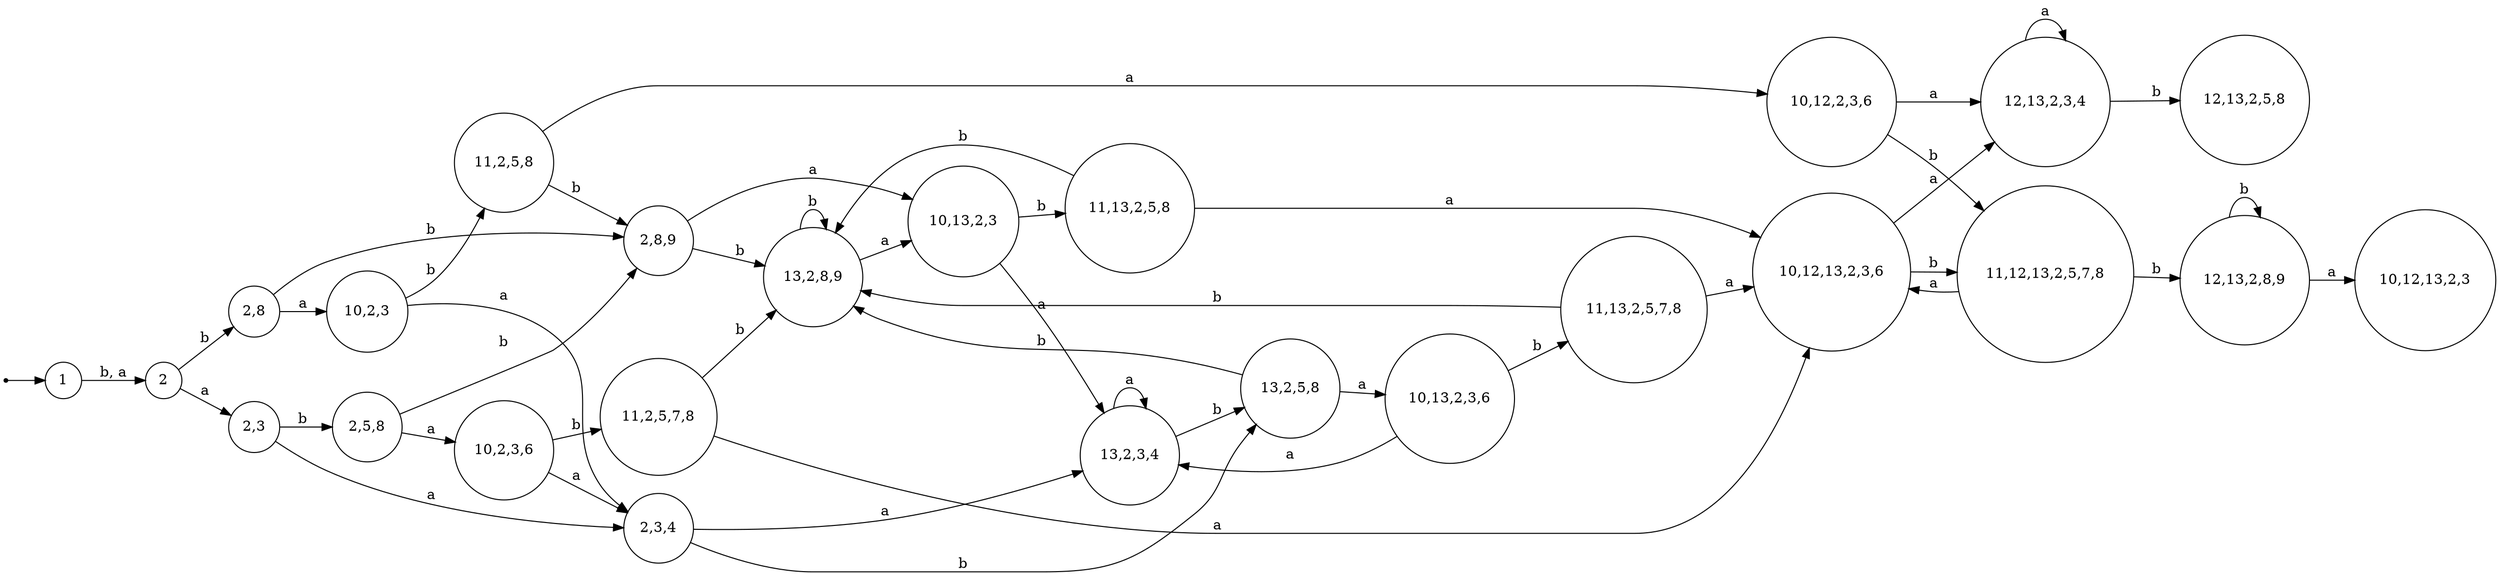 digraph "NFA to DFA" {
	graph [rankdir=LR]
	node [shape=circle]
	0 [shape=point]
	0 -> 1
	1 -> 2 [label="b, a"]
	2 -> "2,8" [label=b]
	2 -> "2,3" [label=a]
	"2,8" -> "2,8,9" [label=b]
	"2,8" -> "10,2,3" [label=a]
	"2,3" -> "2,5,8" [label=b]
	"2,3" -> "2,3,4" [label=a]
	"2,8,9" -> "13,2,8,9" [label=b]
	"2,8,9" -> "10,13,2,3" [label=a]
	"10,2,3" -> "11,2,5,8" [label=b]
	"10,2,3" -> "2,3,4" [label=a]
	"2,5,8" -> "2,8,9" [label=b]
	"2,5,8" -> "10,2,3,6" [label=a]
	"2,3,4" -> "13,2,5,8" [label=b]
	"2,3,4" -> "13,2,3,4" [label=a]
	"13,2,8,9" -> "13,2,8,9" [label=b]
	"13,2,8,9" -> "10,13,2,3" [label=a]
	"10,13,2,3" -> "11,13,2,5,8" [label=b]
	"10,13,2,3" -> "13,2,3,4" [label=a]
	"11,2,5,8" -> "2,8,9" [label=b]
	"11,2,5,8" -> "10,12,2,3,6" [label=a]
	"10,2,3,6" -> "11,2,5,7,8" [label=b]
	"10,2,3,6" -> "2,3,4" [label=a]
	"13,2,5,8" -> "13,2,8,9" [label=b]
	"13,2,5,8" -> "10,13,2,3,6" [label=a]
	"13,2,3,4" -> "13,2,5,8" [label=b]
	"13,2,3,4" -> "13,2,3,4" [label=a]
	"11,13,2,5,8" -> "13,2,8,9" [label=b]
	"11,13,2,5,8" -> "10,12,13,2,3,6" [label=a]
	"10,12,2,3,6" -> "11,12,13,2,5,7,8" [label=b]
	"10,12,2,3,6" -> "12,13,2,3,4" [label=a]
	"11,2,5,7,8" -> "13,2,8,9" [label=b]
	"11,2,5,7,8" -> "10,12,13,2,3,6" [label=a]
	"10,13,2,3,6" -> "11,13,2,5,7,8" [label=b]
	"10,13,2,3,6" -> "13,2,3,4" [label=a]
	"10,12,13,2,3,6" -> "11,12,13,2,5,7,8" [label=b]
	"10,12,13,2,3,6" -> "12,13,2,3,4" [label=a]
	"11,12,13,2,5,7,8" -> "12,13,2,8,9" [label=b]
	"11,12,13,2,5,7,8" -> "10,12,13,2,3,6" [label=a]
	"12,13,2,3,4" -> "12,13,2,5,8" [label=b]
	"12,13,2,3,4" -> "12,13,2,3,4" [label=a]
	"11,13,2,5,7,8" -> "13,2,8,9" [label=b]
	"11,13,2,5,7,8" -> "10,12,13,2,3,6" [label=a]
	"12,13,2,8,9" -> "12,13,2,8,9" [label=b]
	"12,13,2,8,9" -> "10,12,13,2,3" [label=a]
}
